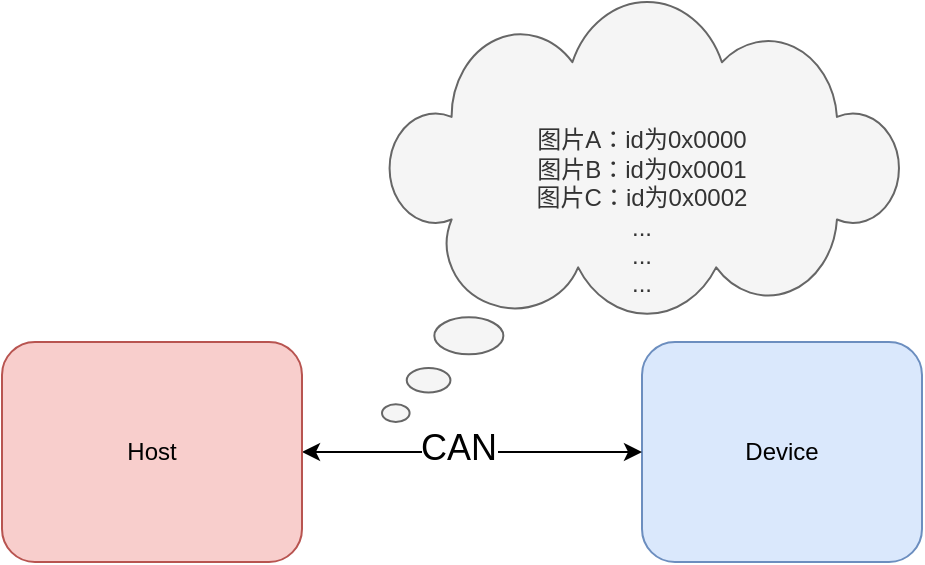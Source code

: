 <mxfile version="24.5.3" type="github" pages="2">
  <diagram name="第 1 页" id="bfV7oH2Qm7L-vZPLQjRC">
    <mxGraphModel dx="1287" dy="685" grid="1" gridSize="10" guides="1" tooltips="1" connect="1" arrows="1" fold="1" page="1" pageScale="1" pageWidth="827" pageHeight="1169" math="0" shadow="0">
      <root>
        <mxCell id="0" />
        <mxCell id="1" parent="0" />
        <mxCell id="l9AHyjgu7Lko3b2Lls_j-1" value="Device" style="rounded=1;whiteSpace=wrap;html=1;fillColor=#dae8fc;strokeColor=#6c8ebf;" vertex="1" parent="1">
          <mxGeometry x="480" y="220" width="140" height="110" as="geometry" />
        </mxCell>
        <mxCell id="l9AHyjgu7Lko3b2Lls_j-4" style="edgeStyle=orthogonalEdgeStyle;rounded=0;orthogonalLoop=1;jettySize=auto;html=1;entryX=0;entryY=0.5;entryDx=0;entryDy=0;startArrow=classic;startFill=1;" edge="1" parent="1" source="l9AHyjgu7Lko3b2Lls_j-3" target="l9AHyjgu7Lko3b2Lls_j-1">
          <mxGeometry relative="1" as="geometry" />
        </mxCell>
        <mxCell id="l9AHyjgu7Lko3b2Lls_j-5" value="&lt;font style=&quot;font-size: 18px;&quot;&gt;CAN&lt;/font&gt;" style="edgeLabel;html=1;align=center;verticalAlign=middle;resizable=0;points=[];" vertex="1" connectable="0" parent="l9AHyjgu7Lko3b2Lls_j-4">
          <mxGeometry x="-0.081" y="2" relative="1" as="geometry">
            <mxPoint as="offset" />
          </mxGeometry>
        </mxCell>
        <mxCell id="l9AHyjgu7Lko3b2Lls_j-3" value="Host" style="rounded=1;whiteSpace=wrap;html=1;fillColor=#f8cecc;strokeColor=#b85450;" vertex="1" parent="1">
          <mxGeometry x="160" y="220" width="150" height="110" as="geometry" />
        </mxCell>
        <mxCell id="l9AHyjgu7Lko3b2Lls_j-6" value="图片A：id为0x0000&lt;div&gt;图片B：id为0x0001&lt;/div&gt;&lt;div&gt;图片C：id为0x0002&lt;/div&gt;&lt;div&gt;...&lt;/div&gt;&lt;div&gt;...&lt;/div&gt;&lt;div&gt;...&lt;/div&gt;" style="whiteSpace=wrap;html=1;shape=mxgraph.basic.cloud_callout;fillColor=#f5f5f5;fontColor=#333333;strokeColor=#666666;" vertex="1" parent="1">
          <mxGeometry x="350" y="50" width="260" height="210" as="geometry" />
        </mxCell>
      </root>
    </mxGraphModel>
  </diagram>
  <diagram id="owMQkTnDUep09e8Sr4ZJ" name="第 2 页">
    <mxGraphModel dx="1066" dy="567" grid="1" gridSize="10" guides="1" tooltips="1" connect="1" arrows="1" fold="1" page="1" pageScale="1" pageWidth="827" pageHeight="1169" math="0" shadow="0">
      <root>
        <mxCell id="0" />
        <mxCell id="1" parent="0" />
        <mxCell id="iwbC8KQFPG9V8PllFMog-1" value="Device" style="rounded=1;whiteSpace=wrap;html=1;fillColor=#dae8fc;strokeColor=#6c8ebf;" vertex="1" parent="1">
          <mxGeometry x="480" y="220" width="140" height="110" as="geometry" />
        </mxCell>
        <mxCell id="iwbC8KQFPG9V8PllFMog-2" style="edgeStyle=orthogonalEdgeStyle;rounded=0;orthogonalLoop=1;jettySize=auto;html=1;" edge="1" parent="1" source="iwbC8KQFPG9V8PllFMog-4">
          <mxGeometry relative="1" as="geometry">
            <mxPoint x="480" y="260" as="targetPoint" />
            <Array as="points">
              <mxPoint x="480" y="260" />
            </Array>
          </mxGeometry>
        </mxCell>
        <mxCell id="iwbC8KQFPG9V8PllFMog-3" value="&lt;font style=&quot;font-size: 15px;&quot;&gt;控制报文&lt;/font&gt;" style="edgeLabel;html=1;align=center;verticalAlign=middle;resizable=0;points=[];" vertex="1" connectable="0" parent="iwbC8KQFPG9V8PllFMog-2">
          <mxGeometry x="-0.081" y="2" relative="1" as="geometry">
            <mxPoint as="offset" />
          </mxGeometry>
        </mxCell>
        <mxCell id="iwbC8KQFPG9V8PllFMog-4" value="Host" style="rounded=1;whiteSpace=wrap;html=1;fillColor=#f8cecc;strokeColor=#b85450;" vertex="1" parent="1">
          <mxGeometry x="160" y="220" width="150" height="110" as="geometry" />
        </mxCell>
        <mxCell id="iwbC8KQFPG9V8PllFMog-5" value="指定显示&lt;b&gt;id&lt;/b&gt;为&lt;b&gt;0x????&lt;/b&gt;的图片;&lt;div&gt;&lt;br&gt;&lt;div&gt;指定切换的显示效果为&lt;b&gt;0x??&lt;/b&gt;&lt;/div&gt;&lt;/div&gt;&lt;div&gt;&lt;br&gt;&lt;/div&gt;&lt;div&gt;&lt;br&gt;&lt;/div&gt;&lt;div&gt;&lt;br&gt;&lt;/div&gt;" style="whiteSpace=wrap;html=1;shape=mxgraph.basic.cloud_callout;fillColor=#f5f5f5;fontColor=#333333;strokeColor=#666666;" vertex="1" parent="1">
          <mxGeometry x="350" y="40" width="260" height="210" as="geometry" />
        </mxCell>
        <mxCell id="iwbC8KQFPG9V8PllFMog-6" style="edgeStyle=orthogonalEdgeStyle;rounded=0;orthogonalLoop=1;jettySize=auto;html=1;entryX=1.01;entryY=0.686;entryDx=0;entryDy=0;entryPerimeter=0;exitX=-0.012;exitY=0.687;exitDx=0;exitDy=0;exitPerimeter=0;" edge="1" parent="1" source="iwbC8KQFPG9V8PllFMog-1" target="iwbC8KQFPG9V8PllFMog-4">
          <mxGeometry relative="1" as="geometry" />
        </mxCell>
        <mxCell id="iwbC8KQFPG9V8PllFMog-7" value="&lt;font style=&quot;font-size: 15px;&quot;&gt;反馈报文&lt;/font&gt;" style="edgeLabel;html=1;align=center;verticalAlign=middle;resizable=0;points=[];" vertex="1" connectable="0" parent="iwbC8KQFPG9V8PllFMog-6">
          <mxGeometry x="-0.044" y="1" relative="1" as="geometry">
            <mxPoint as="offset" />
          </mxGeometry>
        </mxCell>
      </root>
    </mxGraphModel>
  </diagram>
</mxfile>
